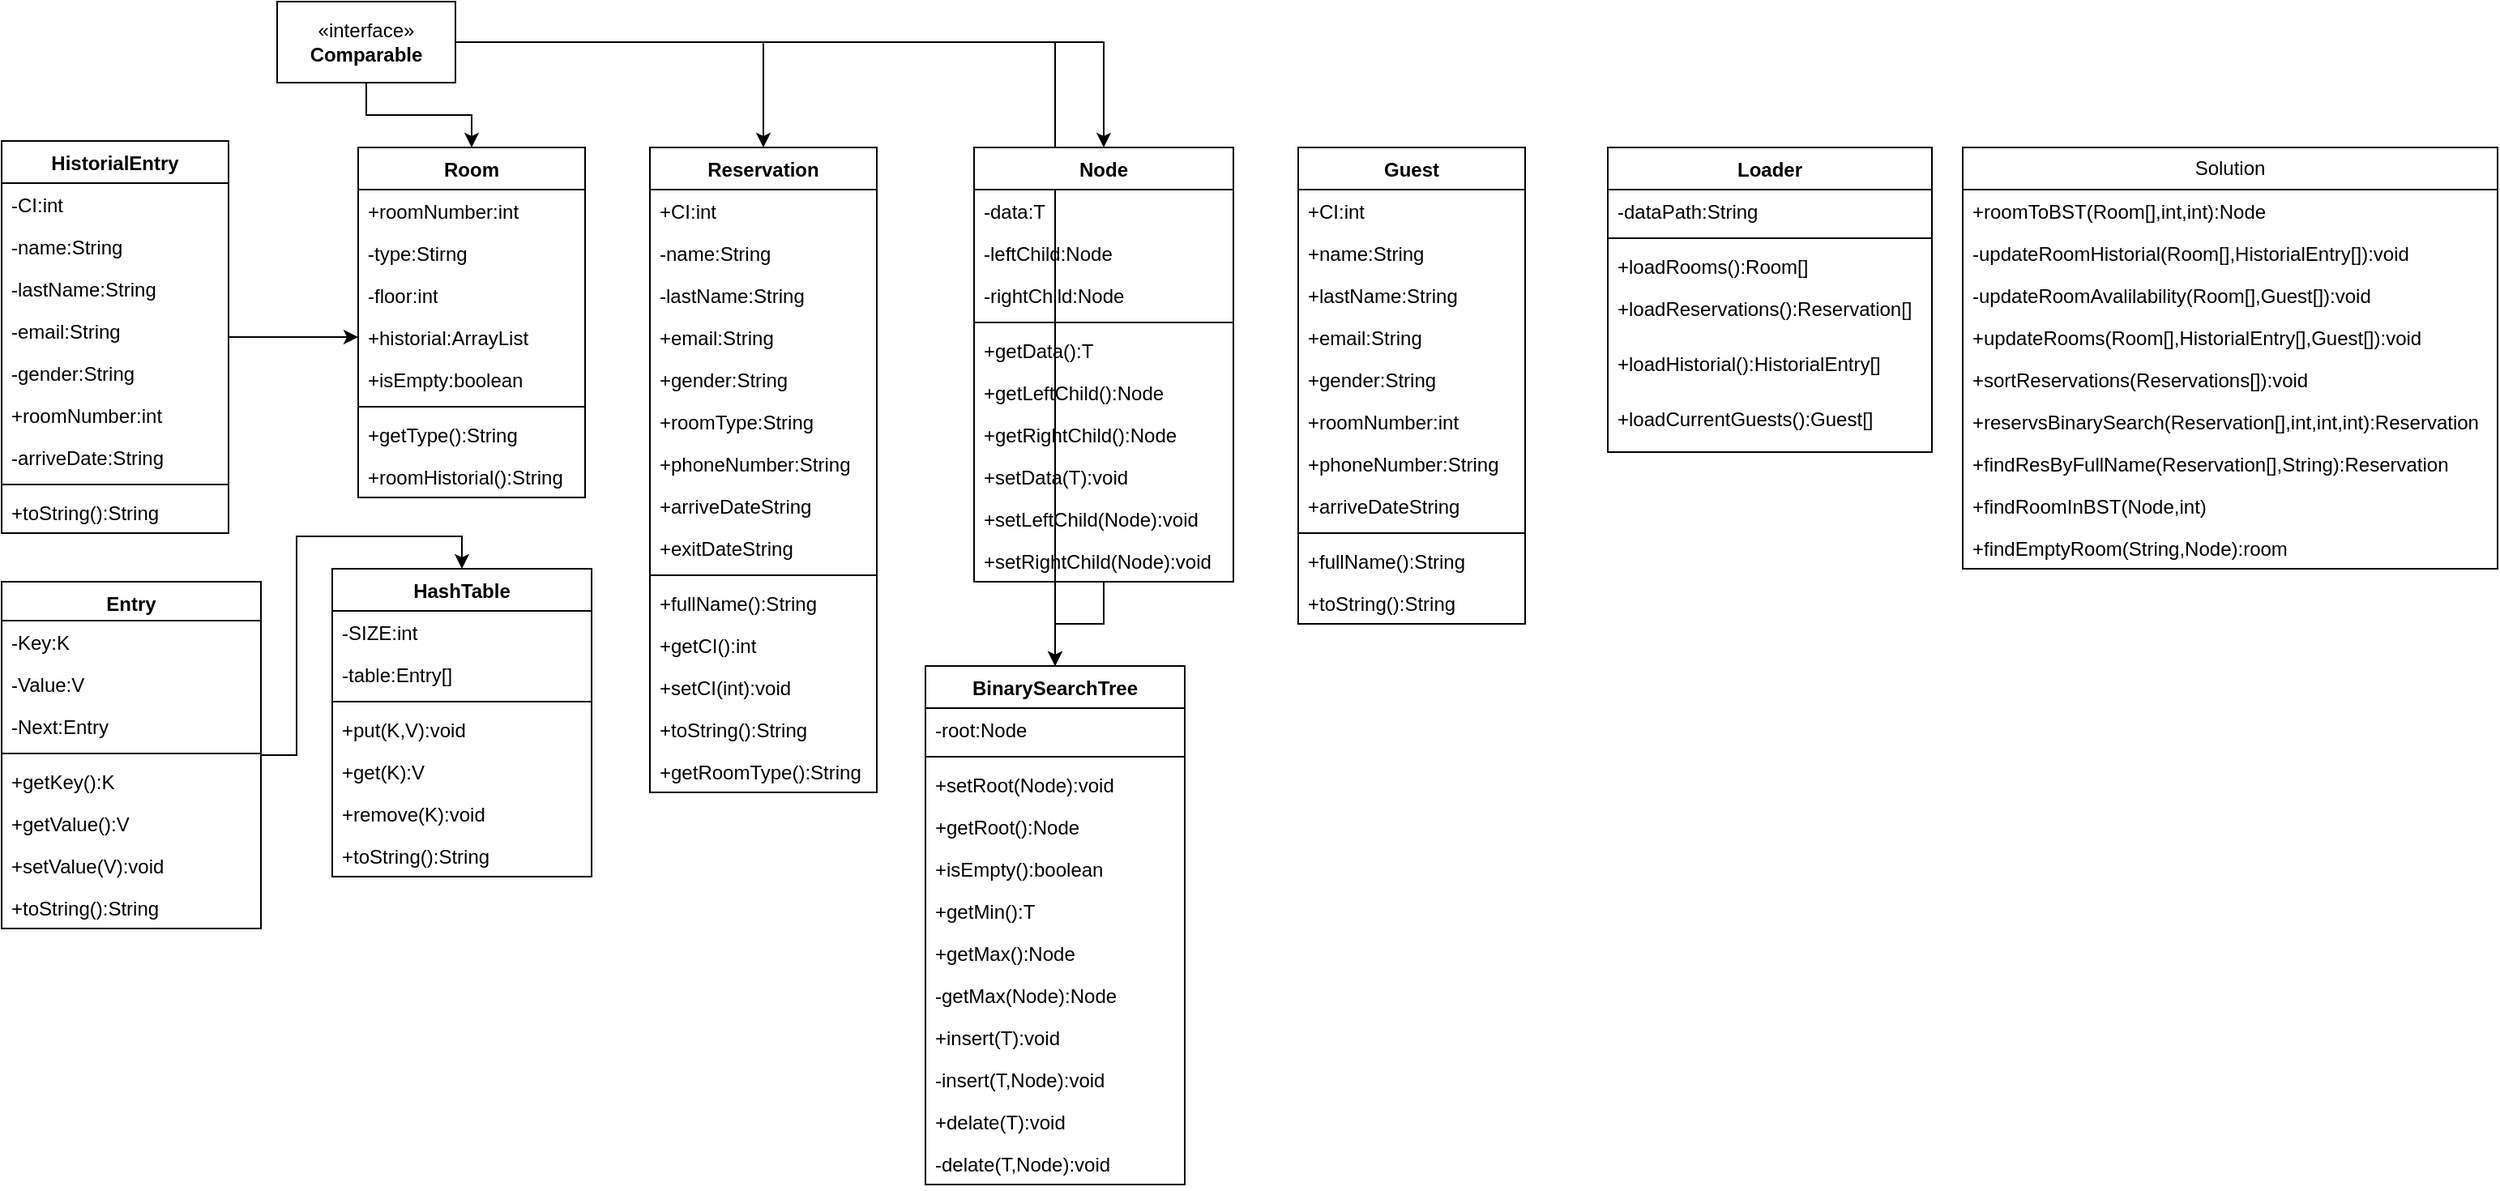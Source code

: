 <mxfile version="21.5.2" type="github">
  <diagram name="Página-1" id="9d56kvR91II5bREh-H07">
    <mxGraphModel dx="2514" dy="1291" grid="1" gridSize="10" guides="1" tooltips="1" connect="1" arrows="1" fold="1" page="1" pageScale="1" pageWidth="827" pageHeight="1169" math="0" shadow="0">
      <root>
        <mxCell id="0" />
        <mxCell id="1" parent="0" />
        <mxCell id="7iWJkJuJJ0laCZjRY4Vl-5" value="Loader" style="swimlane;fontStyle=1;align=center;verticalAlign=top;childLayout=stackLayout;horizontal=1;startSize=26;horizontalStack=0;resizeParent=1;resizeParentMax=0;resizeLast=0;collapsible=1;marginBottom=0;whiteSpace=wrap;html=1;" vertex="1" parent="1">
          <mxGeometry x="1041" y="120" width="200" height="188" as="geometry" />
        </mxCell>
        <mxCell id="7iWJkJuJJ0laCZjRY4Vl-6" value="-dataPath:String" style="text;strokeColor=none;fillColor=none;align=left;verticalAlign=top;spacingLeft=4;spacingRight=4;overflow=hidden;rotatable=0;points=[[0,0.5],[1,0.5]];portConstraint=eastwest;whiteSpace=wrap;html=1;" vertex="1" parent="7iWJkJuJJ0laCZjRY4Vl-5">
          <mxGeometry y="26" width="200" height="26" as="geometry" />
        </mxCell>
        <mxCell id="7iWJkJuJJ0laCZjRY4Vl-7" value="" style="line;strokeWidth=1;fillColor=none;align=left;verticalAlign=middle;spacingTop=-1;spacingLeft=3;spacingRight=3;rotatable=0;labelPosition=right;points=[];portConstraint=eastwest;strokeColor=inherit;" vertex="1" parent="7iWJkJuJJ0laCZjRY4Vl-5">
          <mxGeometry y="52" width="200" height="8" as="geometry" />
        </mxCell>
        <mxCell id="7iWJkJuJJ0laCZjRY4Vl-8" value="+loadRooms():Room[]" style="text;strokeColor=none;fillColor=none;align=left;verticalAlign=top;spacingLeft=4;spacingRight=4;overflow=hidden;rotatable=0;points=[[0,0.5],[1,0.5]];portConstraint=eastwest;whiteSpace=wrap;html=1;" vertex="1" parent="7iWJkJuJJ0laCZjRY4Vl-5">
          <mxGeometry y="60" width="200" height="26" as="geometry" />
        </mxCell>
        <mxCell id="7iWJkJuJJ0laCZjRY4Vl-9" value="+loadReservations():Reservation[]" style="text;strokeColor=none;fillColor=none;align=left;verticalAlign=top;spacingLeft=4;spacingRight=4;overflow=hidden;rotatable=0;points=[[0,0.5],[1,0.5]];portConstraint=eastwest;whiteSpace=wrap;html=1;" vertex="1" parent="7iWJkJuJJ0laCZjRY4Vl-5">
          <mxGeometry y="86" width="200" height="34" as="geometry" />
        </mxCell>
        <mxCell id="7iWJkJuJJ0laCZjRY4Vl-10" value="+loadHistorial():HistorialEntry[]" style="text;strokeColor=none;fillColor=none;align=left;verticalAlign=top;spacingLeft=4;spacingRight=4;overflow=hidden;rotatable=0;points=[[0,0.5],[1,0.5]];portConstraint=eastwest;whiteSpace=wrap;html=1;" vertex="1" parent="7iWJkJuJJ0laCZjRY4Vl-5">
          <mxGeometry y="120" width="200" height="34" as="geometry" />
        </mxCell>
        <mxCell id="7iWJkJuJJ0laCZjRY4Vl-11" value="+loadCurrentGuests():Guest[]" style="text;strokeColor=none;fillColor=none;align=left;verticalAlign=top;spacingLeft=4;spacingRight=4;overflow=hidden;rotatable=0;points=[[0,0.5],[1,0.5]];portConstraint=eastwest;whiteSpace=wrap;html=1;" vertex="1" parent="7iWJkJuJJ0laCZjRY4Vl-5">
          <mxGeometry y="154" width="200" height="34" as="geometry" />
        </mxCell>
        <mxCell id="7iWJkJuJJ0laCZjRY4Vl-12" value="Room" style="swimlane;fontStyle=1;align=center;verticalAlign=top;childLayout=stackLayout;horizontal=1;startSize=26;horizontalStack=0;resizeParent=1;resizeParentMax=0;resizeLast=0;collapsible=1;marginBottom=0;whiteSpace=wrap;html=1;" vertex="1" parent="1">
          <mxGeometry x="270" y="120" width="140" height="216" as="geometry" />
        </mxCell>
        <mxCell id="7iWJkJuJJ0laCZjRY4Vl-13" value="+roomNumber:int" style="text;strokeColor=none;fillColor=none;align=left;verticalAlign=top;spacingLeft=4;spacingRight=4;overflow=hidden;rotatable=0;points=[[0,0.5],[1,0.5]];portConstraint=eastwest;whiteSpace=wrap;html=1;" vertex="1" parent="7iWJkJuJJ0laCZjRY4Vl-12">
          <mxGeometry y="26" width="140" height="26" as="geometry" />
        </mxCell>
        <mxCell id="7iWJkJuJJ0laCZjRY4Vl-16" value="-type:Stirng" style="text;strokeColor=none;fillColor=none;align=left;verticalAlign=top;spacingLeft=4;spacingRight=4;overflow=hidden;rotatable=0;points=[[0,0.5],[1,0.5]];portConstraint=eastwest;whiteSpace=wrap;html=1;" vertex="1" parent="7iWJkJuJJ0laCZjRY4Vl-12">
          <mxGeometry y="52" width="140" height="26" as="geometry" />
        </mxCell>
        <mxCell id="7iWJkJuJJ0laCZjRY4Vl-17" value="-floor:int" style="text;strokeColor=none;fillColor=none;align=left;verticalAlign=top;spacingLeft=4;spacingRight=4;overflow=hidden;rotatable=0;points=[[0,0.5],[1,0.5]];portConstraint=eastwest;whiteSpace=wrap;html=1;" vertex="1" parent="7iWJkJuJJ0laCZjRY4Vl-12">
          <mxGeometry y="78" width="140" height="26" as="geometry" />
        </mxCell>
        <mxCell id="7iWJkJuJJ0laCZjRY4Vl-18" value="+historial:ArrayList" style="text;strokeColor=none;fillColor=none;align=left;verticalAlign=top;spacingLeft=4;spacingRight=4;overflow=hidden;rotatable=0;points=[[0,0.5],[1,0.5]];portConstraint=eastwest;whiteSpace=wrap;html=1;" vertex="1" parent="7iWJkJuJJ0laCZjRY4Vl-12">
          <mxGeometry y="104" width="140" height="26" as="geometry" />
        </mxCell>
        <mxCell id="7iWJkJuJJ0laCZjRY4Vl-19" value="+isEmpty:boolean" style="text;strokeColor=none;fillColor=none;align=left;verticalAlign=top;spacingLeft=4;spacingRight=4;overflow=hidden;rotatable=0;points=[[0,0.5],[1,0.5]];portConstraint=eastwest;whiteSpace=wrap;html=1;" vertex="1" parent="7iWJkJuJJ0laCZjRY4Vl-12">
          <mxGeometry y="130" width="140" height="26" as="geometry" />
        </mxCell>
        <mxCell id="7iWJkJuJJ0laCZjRY4Vl-14" value="" style="line;strokeWidth=1;fillColor=none;align=left;verticalAlign=middle;spacingTop=-1;spacingLeft=3;spacingRight=3;rotatable=0;labelPosition=right;points=[];portConstraint=eastwest;strokeColor=inherit;" vertex="1" parent="7iWJkJuJJ0laCZjRY4Vl-12">
          <mxGeometry y="156" width="140" height="8" as="geometry" />
        </mxCell>
        <mxCell id="7iWJkJuJJ0laCZjRY4Vl-20" value="+getType():String" style="text;strokeColor=none;fillColor=none;align=left;verticalAlign=top;spacingLeft=4;spacingRight=4;overflow=hidden;rotatable=0;points=[[0,0.5],[1,0.5]];portConstraint=eastwest;whiteSpace=wrap;html=1;" vertex="1" parent="7iWJkJuJJ0laCZjRY4Vl-12">
          <mxGeometry y="164" width="140" height="26" as="geometry" />
        </mxCell>
        <mxCell id="7iWJkJuJJ0laCZjRY4Vl-21" value="+roomHistorial():String" style="text;strokeColor=none;fillColor=none;align=left;verticalAlign=top;spacingLeft=4;spacingRight=4;overflow=hidden;rotatable=0;points=[[0,0.5],[1,0.5]];portConstraint=eastwest;whiteSpace=wrap;html=1;" vertex="1" parent="7iWJkJuJJ0laCZjRY4Vl-12">
          <mxGeometry y="190" width="140" height="26" as="geometry" />
        </mxCell>
        <mxCell id="7iWJkJuJJ0laCZjRY4Vl-23" style="edgeStyle=orthogonalEdgeStyle;rounded=0;orthogonalLoop=1;jettySize=auto;html=1;entryX=0.5;entryY=0;entryDx=0;entryDy=0;" edge="1" parent="1" source="7iWJkJuJJ0laCZjRY4Vl-22" target="7iWJkJuJJ0laCZjRY4Vl-12">
          <mxGeometry relative="1" as="geometry" />
        </mxCell>
        <mxCell id="7iWJkJuJJ0laCZjRY4Vl-28" style="edgeStyle=orthogonalEdgeStyle;rounded=0;orthogonalLoop=1;jettySize=auto;html=1;entryX=0.5;entryY=0;entryDx=0;entryDy=0;" edge="1" parent="1" source="7iWJkJuJJ0laCZjRY4Vl-22" target="7iWJkJuJJ0laCZjRY4Vl-24">
          <mxGeometry relative="1" as="geometry" />
        </mxCell>
        <mxCell id="7iWJkJuJJ0laCZjRY4Vl-46" style="edgeStyle=orthogonalEdgeStyle;rounded=0;orthogonalLoop=1;jettySize=auto;html=1;entryX=0.5;entryY=0;entryDx=0;entryDy=0;" edge="1" parent="1" source="7iWJkJuJJ0laCZjRY4Vl-22" target="7iWJkJuJJ0laCZjRY4Vl-42">
          <mxGeometry relative="1" as="geometry" />
        </mxCell>
        <mxCell id="TbbatcDGDW8jOOFqijv0-23" style="edgeStyle=orthogonalEdgeStyle;rounded=0;orthogonalLoop=1;jettySize=auto;html=1;" edge="1" parent="1" source="7iWJkJuJJ0laCZjRY4Vl-22" target="TbbatcDGDW8jOOFqijv0-17">
          <mxGeometry relative="1" as="geometry" />
        </mxCell>
        <mxCell id="7iWJkJuJJ0laCZjRY4Vl-22" value="«interface»&lt;br&gt;&lt;b&gt;Comparable&lt;/b&gt;" style="html=1;whiteSpace=wrap;" vertex="1" parent="1">
          <mxGeometry x="220" y="30" width="110" height="50" as="geometry" />
        </mxCell>
        <mxCell id="7iWJkJuJJ0laCZjRY4Vl-24" value="Reservation" style="swimlane;fontStyle=1;align=center;verticalAlign=top;childLayout=stackLayout;horizontal=1;startSize=26;horizontalStack=0;resizeParent=1;resizeParentMax=0;resizeLast=0;collapsible=1;marginBottom=0;whiteSpace=wrap;html=1;" vertex="1" parent="1">
          <mxGeometry x="450" y="120" width="140" height="398" as="geometry" />
        </mxCell>
        <mxCell id="7iWJkJuJJ0laCZjRY4Vl-25" value="+CI:int" style="text;strokeColor=none;fillColor=none;align=left;verticalAlign=top;spacingLeft=4;spacingRight=4;overflow=hidden;rotatable=0;points=[[0,0.5],[1,0.5]];portConstraint=eastwest;whiteSpace=wrap;html=1;" vertex="1" parent="7iWJkJuJJ0laCZjRY4Vl-24">
          <mxGeometry y="26" width="140" height="26" as="geometry" />
        </mxCell>
        <mxCell id="7iWJkJuJJ0laCZjRY4Vl-29" value="-name:String" style="text;strokeColor=none;fillColor=none;align=left;verticalAlign=top;spacingLeft=4;spacingRight=4;overflow=hidden;rotatable=0;points=[[0,0.5],[1,0.5]];portConstraint=eastwest;whiteSpace=wrap;html=1;" vertex="1" parent="7iWJkJuJJ0laCZjRY4Vl-24">
          <mxGeometry y="52" width="140" height="26" as="geometry" />
        </mxCell>
        <mxCell id="7iWJkJuJJ0laCZjRY4Vl-30" value="-lastName:String" style="text;strokeColor=none;fillColor=none;align=left;verticalAlign=top;spacingLeft=4;spacingRight=4;overflow=hidden;rotatable=0;points=[[0,0.5],[1,0.5]];portConstraint=eastwest;whiteSpace=wrap;html=1;" vertex="1" parent="7iWJkJuJJ0laCZjRY4Vl-24">
          <mxGeometry y="78" width="140" height="26" as="geometry" />
        </mxCell>
        <mxCell id="7iWJkJuJJ0laCZjRY4Vl-31" value="+email:String" style="text;strokeColor=none;fillColor=none;align=left;verticalAlign=top;spacingLeft=4;spacingRight=4;overflow=hidden;rotatable=0;points=[[0,0.5],[1,0.5]];portConstraint=eastwest;whiteSpace=wrap;html=1;" vertex="1" parent="7iWJkJuJJ0laCZjRY4Vl-24">
          <mxGeometry y="104" width="140" height="26" as="geometry" />
        </mxCell>
        <mxCell id="7iWJkJuJJ0laCZjRY4Vl-32" value="+gender:String" style="text;strokeColor=none;fillColor=none;align=left;verticalAlign=top;spacingLeft=4;spacingRight=4;overflow=hidden;rotatable=0;points=[[0,0.5],[1,0.5]];portConstraint=eastwest;whiteSpace=wrap;html=1;" vertex="1" parent="7iWJkJuJJ0laCZjRY4Vl-24">
          <mxGeometry y="130" width="140" height="26" as="geometry" />
        </mxCell>
        <mxCell id="7iWJkJuJJ0laCZjRY4Vl-33" value="+roomType:String" style="text;strokeColor=none;fillColor=none;align=left;verticalAlign=top;spacingLeft=4;spacingRight=4;overflow=hidden;rotatable=0;points=[[0,0.5],[1,0.5]];portConstraint=eastwest;whiteSpace=wrap;html=1;" vertex="1" parent="7iWJkJuJJ0laCZjRY4Vl-24">
          <mxGeometry y="156" width="140" height="26" as="geometry" />
        </mxCell>
        <mxCell id="7iWJkJuJJ0laCZjRY4Vl-34" value="+phoneNumber:String" style="text;strokeColor=none;fillColor=none;align=left;verticalAlign=top;spacingLeft=4;spacingRight=4;overflow=hidden;rotatable=0;points=[[0,0.5],[1,0.5]];portConstraint=eastwest;whiteSpace=wrap;html=1;" vertex="1" parent="7iWJkJuJJ0laCZjRY4Vl-24">
          <mxGeometry y="182" width="140" height="26" as="geometry" />
        </mxCell>
        <mxCell id="7iWJkJuJJ0laCZjRY4Vl-35" value="+arriveDateString" style="text;strokeColor=none;fillColor=none;align=left;verticalAlign=top;spacingLeft=4;spacingRight=4;overflow=hidden;rotatable=0;points=[[0,0.5],[1,0.5]];portConstraint=eastwest;whiteSpace=wrap;html=1;" vertex="1" parent="7iWJkJuJJ0laCZjRY4Vl-24">
          <mxGeometry y="208" width="140" height="26" as="geometry" />
        </mxCell>
        <mxCell id="7iWJkJuJJ0laCZjRY4Vl-36" value="+exitDateString" style="text;strokeColor=none;fillColor=none;align=left;verticalAlign=top;spacingLeft=4;spacingRight=4;overflow=hidden;rotatable=0;points=[[0,0.5],[1,0.5]];portConstraint=eastwest;whiteSpace=wrap;html=1;" vertex="1" parent="7iWJkJuJJ0laCZjRY4Vl-24">
          <mxGeometry y="234" width="140" height="26" as="geometry" />
        </mxCell>
        <mxCell id="7iWJkJuJJ0laCZjRY4Vl-26" value="" style="line;strokeWidth=1;fillColor=none;align=left;verticalAlign=middle;spacingTop=-1;spacingLeft=3;spacingRight=3;rotatable=0;labelPosition=right;points=[];portConstraint=eastwest;strokeColor=inherit;" vertex="1" parent="7iWJkJuJJ0laCZjRY4Vl-24">
          <mxGeometry y="260" width="140" height="8" as="geometry" />
        </mxCell>
        <mxCell id="7iWJkJuJJ0laCZjRY4Vl-27" value="+fullName():String" style="text;strokeColor=none;fillColor=none;align=left;verticalAlign=top;spacingLeft=4;spacingRight=4;overflow=hidden;rotatable=0;points=[[0,0.5],[1,0.5]];portConstraint=eastwest;whiteSpace=wrap;html=1;" vertex="1" parent="7iWJkJuJJ0laCZjRY4Vl-24">
          <mxGeometry y="268" width="140" height="26" as="geometry" />
        </mxCell>
        <mxCell id="7iWJkJuJJ0laCZjRY4Vl-38" value="+getCI():int" style="text;strokeColor=none;fillColor=none;align=left;verticalAlign=top;spacingLeft=4;spacingRight=4;overflow=hidden;rotatable=0;points=[[0,0.5],[1,0.5]];portConstraint=eastwest;whiteSpace=wrap;html=1;" vertex="1" parent="7iWJkJuJJ0laCZjRY4Vl-24">
          <mxGeometry y="294" width="140" height="26" as="geometry" />
        </mxCell>
        <mxCell id="7iWJkJuJJ0laCZjRY4Vl-39" value="+setCI(int):void" style="text;strokeColor=none;fillColor=none;align=left;verticalAlign=top;spacingLeft=4;spacingRight=4;overflow=hidden;rotatable=0;points=[[0,0.5],[1,0.5]];portConstraint=eastwest;whiteSpace=wrap;html=1;" vertex="1" parent="7iWJkJuJJ0laCZjRY4Vl-24">
          <mxGeometry y="320" width="140" height="26" as="geometry" />
        </mxCell>
        <mxCell id="7iWJkJuJJ0laCZjRY4Vl-40" value="+toString():String" style="text;strokeColor=none;fillColor=none;align=left;verticalAlign=top;spacingLeft=4;spacingRight=4;overflow=hidden;rotatable=0;points=[[0,0.5],[1,0.5]];portConstraint=eastwest;whiteSpace=wrap;html=1;" vertex="1" parent="7iWJkJuJJ0laCZjRY4Vl-24">
          <mxGeometry y="346" width="140" height="26" as="geometry" />
        </mxCell>
        <mxCell id="7iWJkJuJJ0laCZjRY4Vl-41" value="+getRoomType():String" style="text;strokeColor=none;fillColor=none;align=left;verticalAlign=top;spacingLeft=4;spacingRight=4;overflow=hidden;rotatable=0;points=[[0,0.5],[1,0.5]];portConstraint=eastwest;whiteSpace=wrap;html=1;" vertex="1" parent="7iWJkJuJJ0laCZjRY4Vl-24">
          <mxGeometry y="372" width="140" height="26" as="geometry" />
        </mxCell>
        <mxCell id="TbbatcDGDW8jOOFqijv0-45" style="edgeStyle=orthogonalEdgeStyle;rounded=0;orthogonalLoop=1;jettySize=auto;html=1;entryX=0.5;entryY=0;entryDx=0;entryDy=0;" edge="1" parent="1" source="7iWJkJuJJ0laCZjRY4Vl-42" target="TbbatcDGDW8jOOFqijv0-17">
          <mxGeometry relative="1" as="geometry" />
        </mxCell>
        <mxCell id="7iWJkJuJJ0laCZjRY4Vl-42" value="Node" style="swimlane;fontStyle=1;align=center;verticalAlign=top;childLayout=stackLayout;horizontal=1;startSize=26;horizontalStack=0;resizeParent=1;resizeParentMax=0;resizeLast=0;collapsible=1;marginBottom=0;whiteSpace=wrap;html=1;" vertex="1" parent="1">
          <mxGeometry x="650" y="120" width="160" height="268" as="geometry" />
        </mxCell>
        <mxCell id="7iWJkJuJJ0laCZjRY4Vl-43" value="-data:T" style="text;strokeColor=none;fillColor=none;align=left;verticalAlign=top;spacingLeft=4;spacingRight=4;overflow=hidden;rotatable=0;points=[[0,0.5],[1,0.5]];portConstraint=eastwest;whiteSpace=wrap;html=1;" vertex="1" parent="7iWJkJuJJ0laCZjRY4Vl-42">
          <mxGeometry y="26" width="160" height="26" as="geometry" />
        </mxCell>
        <mxCell id="7iWJkJuJJ0laCZjRY4Vl-47" value="-leftChild:Node" style="text;strokeColor=none;fillColor=none;align=left;verticalAlign=top;spacingLeft=4;spacingRight=4;overflow=hidden;rotatable=0;points=[[0,0.5],[1,0.5]];portConstraint=eastwest;whiteSpace=wrap;html=1;" vertex="1" parent="7iWJkJuJJ0laCZjRY4Vl-42">
          <mxGeometry y="52" width="160" height="26" as="geometry" />
        </mxCell>
        <mxCell id="7iWJkJuJJ0laCZjRY4Vl-48" value="-rightChild:Node" style="text;strokeColor=none;fillColor=none;align=left;verticalAlign=top;spacingLeft=4;spacingRight=4;overflow=hidden;rotatable=0;points=[[0,0.5],[1,0.5]];portConstraint=eastwest;whiteSpace=wrap;html=1;" vertex="1" parent="7iWJkJuJJ0laCZjRY4Vl-42">
          <mxGeometry y="78" width="160" height="26" as="geometry" />
        </mxCell>
        <mxCell id="7iWJkJuJJ0laCZjRY4Vl-44" value="" style="line;strokeWidth=1;fillColor=none;align=left;verticalAlign=middle;spacingTop=-1;spacingLeft=3;spacingRight=3;rotatable=0;labelPosition=right;points=[];portConstraint=eastwest;strokeColor=inherit;" vertex="1" parent="7iWJkJuJJ0laCZjRY4Vl-42">
          <mxGeometry y="104" width="160" height="8" as="geometry" />
        </mxCell>
        <mxCell id="7iWJkJuJJ0laCZjRY4Vl-45" value="+getData():T" style="text;strokeColor=none;fillColor=none;align=left;verticalAlign=top;spacingLeft=4;spacingRight=4;overflow=hidden;rotatable=0;points=[[0,0.5],[1,0.5]];portConstraint=eastwest;whiteSpace=wrap;html=1;" vertex="1" parent="7iWJkJuJJ0laCZjRY4Vl-42">
          <mxGeometry y="112" width="160" height="26" as="geometry" />
        </mxCell>
        <mxCell id="7iWJkJuJJ0laCZjRY4Vl-49" value="+getLeftChild():Node" style="text;strokeColor=none;fillColor=none;align=left;verticalAlign=top;spacingLeft=4;spacingRight=4;overflow=hidden;rotatable=0;points=[[0,0.5],[1,0.5]];portConstraint=eastwest;whiteSpace=wrap;html=1;" vertex="1" parent="7iWJkJuJJ0laCZjRY4Vl-42">
          <mxGeometry y="138" width="160" height="26" as="geometry" />
        </mxCell>
        <mxCell id="7iWJkJuJJ0laCZjRY4Vl-50" value="+getRightChild():Node" style="text;strokeColor=none;fillColor=none;align=left;verticalAlign=top;spacingLeft=4;spacingRight=4;overflow=hidden;rotatable=0;points=[[0,0.5],[1,0.5]];portConstraint=eastwest;whiteSpace=wrap;html=1;" vertex="1" parent="7iWJkJuJJ0laCZjRY4Vl-42">
          <mxGeometry y="164" width="160" height="26" as="geometry" />
        </mxCell>
        <mxCell id="7iWJkJuJJ0laCZjRY4Vl-51" value="+setData(T):void" style="text;strokeColor=none;fillColor=none;align=left;verticalAlign=top;spacingLeft=4;spacingRight=4;overflow=hidden;rotatable=0;points=[[0,0.5],[1,0.5]];portConstraint=eastwest;whiteSpace=wrap;html=1;" vertex="1" parent="7iWJkJuJJ0laCZjRY4Vl-42">
          <mxGeometry y="190" width="160" height="26" as="geometry" />
        </mxCell>
        <mxCell id="7iWJkJuJJ0laCZjRY4Vl-52" value="+setLeftChild(Node):void" style="text;strokeColor=none;fillColor=none;align=left;verticalAlign=top;spacingLeft=4;spacingRight=4;overflow=hidden;rotatable=0;points=[[0,0.5],[1,0.5]];portConstraint=eastwest;whiteSpace=wrap;html=1;" vertex="1" parent="7iWJkJuJJ0laCZjRY4Vl-42">
          <mxGeometry y="216" width="160" height="26" as="geometry" />
        </mxCell>
        <mxCell id="7iWJkJuJJ0laCZjRY4Vl-53" value="+setRightChild(Node):void" style="text;strokeColor=none;fillColor=none;align=left;verticalAlign=top;spacingLeft=4;spacingRight=4;overflow=hidden;rotatable=0;points=[[0,0.5],[1,0.5]];portConstraint=eastwest;whiteSpace=wrap;html=1;" vertex="1" parent="7iWJkJuJJ0laCZjRY4Vl-42">
          <mxGeometry y="242" width="160" height="26" as="geometry" />
        </mxCell>
        <mxCell id="7iWJkJuJJ0laCZjRY4Vl-91" style="edgeStyle=orthogonalEdgeStyle;rounded=0;orthogonalLoop=1;jettySize=auto;html=1;entryX=0;entryY=0.5;entryDx=0;entryDy=0;" edge="1" parent="1" source="7iWJkJuJJ0laCZjRY4Vl-55" target="7iWJkJuJJ0laCZjRY4Vl-18">
          <mxGeometry relative="1" as="geometry" />
        </mxCell>
        <mxCell id="7iWJkJuJJ0laCZjRY4Vl-55" value="HistorialEntry" style="swimlane;fontStyle=1;align=center;verticalAlign=top;childLayout=stackLayout;horizontal=1;startSize=26;horizontalStack=0;resizeParent=1;resizeParentMax=0;resizeLast=0;collapsible=1;marginBottom=0;whiteSpace=wrap;html=1;" vertex="1" parent="1">
          <mxGeometry x="50" y="116" width="140" height="242" as="geometry" />
        </mxCell>
        <mxCell id="7iWJkJuJJ0laCZjRY4Vl-56" value="-CI:int" style="text;strokeColor=none;fillColor=none;align=left;verticalAlign=top;spacingLeft=4;spacingRight=4;overflow=hidden;rotatable=0;points=[[0,0.5],[1,0.5]];portConstraint=eastwest;whiteSpace=wrap;html=1;" vertex="1" parent="7iWJkJuJJ0laCZjRY4Vl-55">
          <mxGeometry y="26" width="140" height="26" as="geometry" />
        </mxCell>
        <mxCell id="7iWJkJuJJ0laCZjRY4Vl-57" value="-name:String" style="text;strokeColor=none;fillColor=none;align=left;verticalAlign=top;spacingLeft=4;spacingRight=4;overflow=hidden;rotatable=0;points=[[0,0.5],[1,0.5]];portConstraint=eastwest;whiteSpace=wrap;html=1;" vertex="1" parent="7iWJkJuJJ0laCZjRY4Vl-55">
          <mxGeometry y="52" width="140" height="26" as="geometry" />
        </mxCell>
        <mxCell id="7iWJkJuJJ0laCZjRY4Vl-58" value="-lastName:String" style="text;strokeColor=none;fillColor=none;align=left;verticalAlign=top;spacingLeft=4;spacingRight=4;overflow=hidden;rotatable=0;points=[[0,0.5],[1,0.5]];portConstraint=eastwest;whiteSpace=wrap;html=1;" vertex="1" parent="7iWJkJuJJ0laCZjRY4Vl-55">
          <mxGeometry y="78" width="140" height="26" as="geometry" />
        </mxCell>
        <mxCell id="7iWJkJuJJ0laCZjRY4Vl-59" value="-email:String" style="text;strokeColor=none;fillColor=none;align=left;verticalAlign=top;spacingLeft=4;spacingRight=4;overflow=hidden;rotatable=0;points=[[0,0.5],[1,0.5]];portConstraint=eastwest;whiteSpace=wrap;html=1;" vertex="1" parent="7iWJkJuJJ0laCZjRY4Vl-55">
          <mxGeometry y="104" width="140" height="26" as="geometry" />
        </mxCell>
        <mxCell id="7iWJkJuJJ0laCZjRY4Vl-60" value="-gender:String" style="text;strokeColor=none;fillColor=none;align=left;verticalAlign=top;spacingLeft=4;spacingRight=4;overflow=hidden;rotatable=0;points=[[0,0.5],[1,0.5]];portConstraint=eastwest;whiteSpace=wrap;html=1;" vertex="1" parent="7iWJkJuJJ0laCZjRY4Vl-55">
          <mxGeometry y="130" width="140" height="26" as="geometry" />
        </mxCell>
        <mxCell id="7iWJkJuJJ0laCZjRY4Vl-62" value="+roomNumber:int" style="text;strokeColor=none;fillColor=none;align=left;verticalAlign=top;spacingLeft=4;spacingRight=4;overflow=hidden;rotatable=0;points=[[0,0.5],[1,0.5]];portConstraint=eastwest;whiteSpace=wrap;html=1;" vertex="1" parent="7iWJkJuJJ0laCZjRY4Vl-55">
          <mxGeometry y="156" width="140" height="26" as="geometry" />
        </mxCell>
        <mxCell id="7iWJkJuJJ0laCZjRY4Vl-63" value="-arriveDate:String" style="text;strokeColor=none;fillColor=none;align=left;verticalAlign=top;spacingLeft=4;spacingRight=4;overflow=hidden;rotatable=0;points=[[0,0.5],[1,0.5]];portConstraint=eastwest;whiteSpace=wrap;html=1;" vertex="1" parent="7iWJkJuJJ0laCZjRY4Vl-55">
          <mxGeometry y="182" width="140" height="26" as="geometry" />
        </mxCell>
        <mxCell id="7iWJkJuJJ0laCZjRY4Vl-65" value="" style="line;strokeWidth=1;fillColor=none;align=left;verticalAlign=middle;spacingTop=-1;spacingLeft=3;spacingRight=3;rotatable=0;labelPosition=right;points=[];portConstraint=eastwest;strokeColor=inherit;" vertex="1" parent="7iWJkJuJJ0laCZjRY4Vl-55">
          <mxGeometry y="208" width="140" height="8" as="geometry" />
        </mxCell>
        <mxCell id="7iWJkJuJJ0laCZjRY4Vl-69" value="+toString():String" style="text;strokeColor=none;fillColor=none;align=left;verticalAlign=top;spacingLeft=4;spacingRight=4;overflow=hidden;rotatable=0;points=[[0,0.5],[1,0.5]];portConstraint=eastwest;whiteSpace=wrap;html=1;" vertex="1" parent="7iWJkJuJJ0laCZjRY4Vl-55">
          <mxGeometry y="216" width="140" height="26" as="geometry" />
        </mxCell>
        <mxCell id="7iWJkJuJJ0laCZjRY4Vl-90" style="edgeStyle=orthogonalEdgeStyle;rounded=0;orthogonalLoop=1;jettySize=auto;html=1;entryX=0.5;entryY=0;entryDx=0;entryDy=0;" edge="1" parent="1" source="7iWJkJuJJ0laCZjRY4Vl-71" target="7iWJkJuJJ0laCZjRY4Vl-82">
          <mxGeometry relative="1" as="geometry" />
        </mxCell>
        <mxCell id="7iWJkJuJJ0laCZjRY4Vl-71" value="Entry" style="swimlane;fontStyle=1;align=center;verticalAlign=top;childLayout=stackLayout;horizontal=1;startSize=24;horizontalStack=0;resizeParent=1;resizeParentMax=0;resizeLast=0;collapsible=1;marginBottom=0;whiteSpace=wrap;html=1;" vertex="1" parent="1">
          <mxGeometry x="50" y="388" width="160" height="214" as="geometry" />
        </mxCell>
        <mxCell id="7iWJkJuJJ0laCZjRY4Vl-72" value="-Key:K" style="text;strokeColor=none;fillColor=none;align=left;verticalAlign=top;spacingLeft=4;spacingRight=4;overflow=hidden;rotatable=0;points=[[0,0.5],[1,0.5]];portConstraint=eastwest;whiteSpace=wrap;html=1;" vertex="1" parent="7iWJkJuJJ0laCZjRY4Vl-71">
          <mxGeometry y="24" width="160" height="26" as="geometry" />
        </mxCell>
        <mxCell id="7iWJkJuJJ0laCZjRY4Vl-77" value="-Value:V" style="text;strokeColor=none;fillColor=none;align=left;verticalAlign=top;spacingLeft=4;spacingRight=4;overflow=hidden;rotatable=0;points=[[0,0.5],[1,0.5]];portConstraint=eastwest;whiteSpace=wrap;html=1;" vertex="1" parent="7iWJkJuJJ0laCZjRY4Vl-71">
          <mxGeometry y="50" width="160" height="26" as="geometry" />
        </mxCell>
        <mxCell id="7iWJkJuJJ0laCZjRY4Vl-78" value="-Next:Entry" style="text;strokeColor=none;fillColor=none;align=left;verticalAlign=top;spacingLeft=4;spacingRight=4;overflow=hidden;rotatable=0;points=[[0,0.5],[1,0.5]];portConstraint=eastwest;whiteSpace=wrap;html=1;" vertex="1" parent="7iWJkJuJJ0laCZjRY4Vl-71">
          <mxGeometry y="76" width="160" height="26" as="geometry" />
        </mxCell>
        <mxCell id="7iWJkJuJJ0laCZjRY4Vl-73" value="" style="line;strokeWidth=1;fillColor=none;align=left;verticalAlign=middle;spacingTop=-1;spacingLeft=3;spacingRight=3;rotatable=0;labelPosition=right;points=[];portConstraint=eastwest;strokeColor=inherit;" vertex="1" parent="7iWJkJuJJ0laCZjRY4Vl-71">
          <mxGeometry y="102" width="160" height="8" as="geometry" />
        </mxCell>
        <mxCell id="7iWJkJuJJ0laCZjRY4Vl-74" value="+getKey():K" style="text;strokeColor=none;fillColor=none;align=left;verticalAlign=top;spacingLeft=4;spacingRight=4;overflow=hidden;rotatable=0;points=[[0,0.5],[1,0.5]];portConstraint=eastwest;whiteSpace=wrap;html=1;" vertex="1" parent="7iWJkJuJJ0laCZjRY4Vl-71">
          <mxGeometry y="110" width="160" height="26" as="geometry" />
        </mxCell>
        <mxCell id="7iWJkJuJJ0laCZjRY4Vl-79" value="+getValue():V" style="text;strokeColor=none;fillColor=none;align=left;verticalAlign=top;spacingLeft=4;spacingRight=4;overflow=hidden;rotatable=0;points=[[0,0.5],[1,0.5]];portConstraint=eastwest;whiteSpace=wrap;html=1;" vertex="1" parent="7iWJkJuJJ0laCZjRY4Vl-71">
          <mxGeometry y="136" width="160" height="26" as="geometry" />
        </mxCell>
        <mxCell id="7iWJkJuJJ0laCZjRY4Vl-81" value="+setValue(V):void" style="text;strokeColor=none;fillColor=none;align=left;verticalAlign=top;spacingLeft=4;spacingRight=4;overflow=hidden;rotatable=0;points=[[0,0.5],[1,0.5]];portConstraint=eastwest;whiteSpace=wrap;html=1;" vertex="1" parent="7iWJkJuJJ0laCZjRY4Vl-71">
          <mxGeometry y="162" width="160" height="26" as="geometry" />
        </mxCell>
        <mxCell id="7iWJkJuJJ0laCZjRY4Vl-80" value="+toString():String" style="text;strokeColor=none;fillColor=none;align=left;verticalAlign=top;spacingLeft=4;spacingRight=4;overflow=hidden;rotatable=0;points=[[0,0.5],[1,0.5]];portConstraint=eastwest;whiteSpace=wrap;html=1;" vertex="1" parent="7iWJkJuJJ0laCZjRY4Vl-71">
          <mxGeometry y="188" width="160" height="26" as="geometry" />
        </mxCell>
        <mxCell id="7iWJkJuJJ0laCZjRY4Vl-82" value="HashTable" style="swimlane;fontStyle=1;align=center;verticalAlign=top;childLayout=stackLayout;horizontal=1;startSize=26;horizontalStack=0;resizeParent=1;resizeParentMax=0;resizeLast=0;collapsible=1;marginBottom=0;whiteSpace=wrap;html=1;" vertex="1" parent="1">
          <mxGeometry x="254" y="380" width="160" height="190" as="geometry" />
        </mxCell>
        <mxCell id="7iWJkJuJJ0laCZjRY4Vl-83" value="-SIZE:int" style="text;strokeColor=none;fillColor=none;align=left;verticalAlign=top;spacingLeft=4;spacingRight=4;overflow=hidden;rotatable=0;points=[[0,0.5],[1,0.5]];portConstraint=eastwest;whiteSpace=wrap;html=1;" vertex="1" parent="7iWJkJuJJ0laCZjRY4Vl-82">
          <mxGeometry y="26" width="160" height="26" as="geometry" />
        </mxCell>
        <mxCell id="7iWJkJuJJ0laCZjRY4Vl-86" value="-table:Entry[]" style="text;strokeColor=none;fillColor=none;align=left;verticalAlign=top;spacingLeft=4;spacingRight=4;overflow=hidden;rotatable=0;points=[[0,0.5],[1,0.5]];portConstraint=eastwest;whiteSpace=wrap;html=1;" vertex="1" parent="7iWJkJuJJ0laCZjRY4Vl-82">
          <mxGeometry y="52" width="160" height="26" as="geometry" />
        </mxCell>
        <mxCell id="7iWJkJuJJ0laCZjRY4Vl-84" value="" style="line;strokeWidth=1;fillColor=none;align=left;verticalAlign=middle;spacingTop=-1;spacingLeft=3;spacingRight=3;rotatable=0;labelPosition=right;points=[];portConstraint=eastwest;strokeColor=inherit;" vertex="1" parent="7iWJkJuJJ0laCZjRY4Vl-82">
          <mxGeometry y="78" width="160" height="8" as="geometry" />
        </mxCell>
        <mxCell id="7iWJkJuJJ0laCZjRY4Vl-85" value="+put(K,V):void" style="text;strokeColor=none;fillColor=none;align=left;verticalAlign=top;spacingLeft=4;spacingRight=4;overflow=hidden;rotatable=0;points=[[0,0.5],[1,0.5]];portConstraint=eastwest;whiteSpace=wrap;html=1;" vertex="1" parent="7iWJkJuJJ0laCZjRY4Vl-82">
          <mxGeometry y="86" width="160" height="26" as="geometry" />
        </mxCell>
        <mxCell id="7iWJkJuJJ0laCZjRY4Vl-87" value="+get(K):V" style="text;strokeColor=none;fillColor=none;align=left;verticalAlign=top;spacingLeft=4;spacingRight=4;overflow=hidden;rotatable=0;points=[[0,0.5],[1,0.5]];portConstraint=eastwest;whiteSpace=wrap;html=1;" vertex="1" parent="7iWJkJuJJ0laCZjRY4Vl-82">
          <mxGeometry y="112" width="160" height="26" as="geometry" />
        </mxCell>
        <mxCell id="7iWJkJuJJ0laCZjRY4Vl-88" value="+remove(K):void" style="text;strokeColor=none;fillColor=none;align=left;verticalAlign=top;spacingLeft=4;spacingRight=4;overflow=hidden;rotatable=0;points=[[0,0.5],[1,0.5]];portConstraint=eastwest;whiteSpace=wrap;html=1;" vertex="1" parent="7iWJkJuJJ0laCZjRY4Vl-82">
          <mxGeometry y="138" width="160" height="26" as="geometry" />
        </mxCell>
        <mxCell id="7iWJkJuJJ0laCZjRY4Vl-89" value="+toString():String" style="text;strokeColor=none;fillColor=none;align=left;verticalAlign=top;spacingLeft=4;spacingRight=4;overflow=hidden;rotatable=0;points=[[0,0.5],[1,0.5]];portConstraint=eastwest;whiteSpace=wrap;html=1;" vertex="1" parent="7iWJkJuJJ0laCZjRY4Vl-82">
          <mxGeometry y="164" width="160" height="26" as="geometry" />
        </mxCell>
        <mxCell id="TbbatcDGDW8jOOFqijv0-1" value="Guest" style="swimlane;fontStyle=1;align=center;verticalAlign=top;childLayout=stackLayout;horizontal=1;startSize=26;horizontalStack=0;resizeParent=1;resizeParentMax=0;resizeLast=0;collapsible=1;marginBottom=0;whiteSpace=wrap;html=1;" vertex="1" parent="1">
          <mxGeometry x="850" y="120" width="140" height="294" as="geometry" />
        </mxCell>
        <mxCell id="TbbatcDGDW8jOOFqijv0-2" value="+CI:int" style="text;strokeColor=none;fillColor=none;align=left;verticalAlign=top;spacingLeft=4;spacingRight=4;overflow=hidden;rotatable=0;points=[[0,0.5],[1,0.5]];portConstraint=eastwest;whiteSpace=wrap;html=1;" vertex="1" parent="TbbatcDGDW8jOOFqijv0-1">
          <mxGeometry y="26" width="140" height="26" as="geometry" />
        </mxCell>
        <mxCell id="TbbatcDGDW8jOOFqijv0-3" value="+name:String" style="text;strokeColor=none;fillColor=none;align=left;verticalAlign=top;spacingLeft=4;spacingRight=4;overflow=hidden;rotatable=0;points=[[0,0.5],[1,0.5]];portConstraint=eastwest;whiteSpace=wrap;html=1;" vertex="1" parent="TbbatcDGDW8jOOFqijv0-1">
          <mxGeometry y="52" width="140" height="26" as="geometry" />
        </mxCell>
        <mxCell id="TbbatcDGDW8jOOFqijv0-4" value="+lastName:String" style="text;strokeColor=none;fillColor=none;align=left;verticalAlign=top;spacingLeft=4;spacingRight=4;overflow=hidden;rotatable=0;points=[[0,0.5],[1,0.5]];portConstraint=eastwest;whiteSpace=wrap;html=1;" vertex="1" parent="TbbatcDGDW8jOOFqijv0-1">
          <mxGeometry y="78" width="140" height="26" as="geometry" />
        </mxCell>
        <mxCell id="TbbatcDGDW8jOOFqijv0-5" value="+email:String" style="text;strokeColor=none;fillColor=none;align=left;verticalAlign=top;spacingLeft=4;spacingRight=4;overflow=hidden;rotatable=0;points=[[0,0.5],[1,0.5]];portConstraint=eastwest;whiteSpace=wrap;html=1;" vertex="1" parent="TbbatcDGDW8jOOFqijv0-1">
          <mxGeometry y="104" width="140" height="26" as="geometry" />
        </mxCell>
        <mxCell id="TbbatcDGDW8jOOFqijv0-6" value="+gender:String" style="text;strokeColor=none;fillColor=none;align=left;verticalAlign=top;spacingLeft=4;spacingRight=4;overflow=hidden;rotatable=0;points=[[0,0.5],[1,0.5]];portConstraint=eastwest;whiteSpace=wrap;html=1;" vertex="1" parent="TbbatcDGDW8jOOFqijv0-1">
          <mxGeometry y="130" width="140" height="26" as="geometry" />
        </mxCell>
        <mxCell id="TbbatcDGDW8jOOFqijv0-7" value="+roomNumber:int" style="text;strokeColor=none;fillColor=none;align=left;verticalAlign=top;spacingLeft=4;spacingRight=4;overflow=hidden;rotatable=0;points=[[0,0.5],[1,0.5]];portConstraint=eastwest;whiteSpace=wrap;html=1;" vertex="1" parent="TbbatcDGDW8jOOFqijv0-1">
          <mxGeometry y="156" width="140" height="26" as="geometry" />
        </mxCell>
        <mxCell id="TbbatcDGDW8jOOFqijv0-8" value="+phoneNumber:String" style="text;strokeColor=none;fillColor=none;align=left;verticalAlign=top;spacingLeft=4;spacingRight=4;overflow=hidden;rotatable=0;points=[[0,0.5],[1,0.5]];portConstraint=eastwest;whiteSpace=wrap;html=1;" vertex="1" parent="TbbatcDGDW8jOOFqijv0-1">
          <mxGeometry y="182" width="140" height="26" as="geometry" />
        </mxCell>
        <mxCell id="TbbatcDGDW8jOOFqijv0-9" value="+arriveDateString" style="text;strokeColor=none;fillColor=none;align=left;verticalAlign=top;spacingLeft=4;spacingRight=4;overflow=hidden;rotatable=0;points=[[0,0.5],[1,0.5]];portConstraint=eastwest;whiteSpace=wrap;html=1;" vertex="1" parent="TbbatcDGDW8jOOFqijv0-1">
          <mxGeometry y="208" width="140" height="26" as="geometry" />
        </mxCell>
        <mxCell id="TbbatcDGDW8jOOFqijv0-11" value="" style="line;strokeWidth=1;fillColor=none;align=left;verticalAlign=middle;spacingTop=-1;spacingLeft=3;spacingRight=3;rotatable=0;labelPosition=right;points=[];portConstraint=eastwest;strokeColor=inherit;" vertex="1" parent="TbbatcDGDW8jOOFqijv0-1">
          <mxGeometry y="234" width="140" height="8" as="geometry" />
        </mxCell>
        <mxCell id="TbbatcDGDW8jOOFqijv0-12" value="+fullName():String" style="text;strokeColor=none;fillColor=none;align=left;verticalAlign=top;spacingLeft=4;spacingRight=4;overflow=hidden;rotatable=0;points=[[0,0.5],[1,0.5]];portConstraint=eastwest;whiteSpace=wrap;html=1;" vertex="1" parent="TbbatcDGDW8jOOFqijv0-1">
          <mxGeometry y="242" width="140" height="26" as="geometry" />
        </mxCell>
        <mxCell id="TbbatcDGDW8jOOFqijv0-15" value="+toString():String" style="text;strokeColor=none;fillColor=none;align=left;verticalAlign=top;spacingLeft=4;spacingRight=4;overflow=hidden;rotatable=0;points=[[0,0.5],[1,0.5]];portConstraint=eastwest;whiteSpace=wrap;html=1;" vertex="1" parent="TbbatcDGDW8jOOFqijv0-1">
          <mxGeometry y="268" width="140" height="26" as="geometry" />
        </mxCell>
        <mxCell id="TbbatcDGDW8jOOFqijv0-17" value="BinarySearchTree" style="swimlane;fontStyle=1;align=center;verticalAlign=top;childLayout=stackLayout;horizontal=1;startSize=26;horizontalStack=0;resizeParent=1;resizeParentMax=0;resizeLast=0;collapsible=1;marginBottom=0;whiteSpace=wrap;html=1;" vertex="1" parent="1">
          <mxGeometry x="620" y="440" width="160" height="320" as="geometry" />
        </mxCell>
        <mxCell id="TbbatcDGDW8jOOFqijv0-18" value="-root:Node" style="text;strokeColor=none;fillColor=none;align=left;verticalAlign=top;spacingLeft=4;spacingRight=4;overflow=hidden;rotatable=0;points=[[0,0.5],[1,0.5]];portConstraint=eastwest;whiteSpace=wrap;html=1;" vertex="1" parent="TbbatcDGDW8jOOFqijv0-17">
          <mxGeometry y="26" width="160" height="26" as="geometry" />
        </mxCell>
        <mxCell id="TbbatcDGDW8jOOFqijv0-19" value="" style="line;strokeWidth=1;fillColor=none;align=left;verticalAlign=middle;spacingTop=-1;spacingLeft=3;spacingRight=3;rotatable=0;labelPosition=right;points=[];portConstraint=eastwest;strokeColor=inherit;" vertex="1" parent="TbbatcDGDW8jOOFqijv0-17">
          <mxGeometry y="52" width="160" height="8" as="geometry" />
        </mxCell>
        <mxCell id="TbbatcDGDW8jOOFqijv0-20" value="+setRoot(Node):void" style="text;strokeColor=none;fillColor=none;align=left;verticalAlign=top;spacingLeft=4;spacingRight=4;overflow=hidden;rotatable=0;points=[[0,0.5],[1,0.5]];portConstraint=eastwest;whiteSpace=wrap;html=1;" vertex="1" parent="TbbatcDGDW8jOOFqijv0-17">
          <mxGeometry y="60" width="160" height="26" as="geometry" />
        </mxCell>
        <mxCell id="TbbatcDGDW8jOOFqijv0-24" value="+getRoot():Node" style="text;strokeColor=none;fillColor=none;align=left;verticalAlign=top;spacingLeft=4;spacingRight=4;overflow=hidden;rotatable=0;points=[[0,0.5],[1,0.5]];portConstraint=eastwest;whiteSpace=wrap;html=1;" vertex="1" parent="TbbatcDGDW8jOOFqijv0-17">
          <mxGeometry y="86" width="160" height="26" as="geometry" />
        </mxCell>
        <mxCell id="TbbatcDGDW8jOOFqijv0-25" value="+isEmpty():boolean" style="text;strokeColor=none;fillColor=none;align=left;verticalAlign=top;spacingLeft=4;spacingRight=4;overflow=hidden;rotatable=0;points=[[0,0.5],[1,0.5]];portConstraint=eastwest;whiteSpace=wrap;html=1;" vertex="1" parent="TbbatcDGDW8jOOFqijv0-17">
          <mxGeometry y="112" width="160" height="26" as="geometry" />
        </mxCell>
        <mxCell id="TbbatcDGDW8jOOFqijv0-26" value="+getMin():T" style="text;strokeColor=none;fillColor=none;align=left;verticalAlign=top;spacingLeft=4;spacingRight=4;overflow=hidden;rotatable=0;points=[[0,0.5],[1,0.5]];portConstraint=eastwest;whiteSpace=wrap;html=1;" vertex="1" parent="TbbatcDGDW8jOOFqijv0-17">
          <mxGeometry y="138" width="160" height="26" as="geometry" />
        </mxCell>
        <mxCell id="TbbatcDGDW8jOOFqijv0-27" value="+getMax():Node" style="text;strokeColor=none;fillColor=none;align=left;verticalAlign=top;spacingLeft=4;spacingRight=4;overflow=hidden;rotatable=0;points=[[0,0.5],[1,0.5]];portConstraint=eastwest;whiteSpace=wrap;html=1;" vertex="1" parent="TbbatcDGDW8jOOFqijv0-17">
          <mxGeometry y="164" width="160" height="26" as="geometry" />
        </mxCell>
        <mxCell id="TbbatcDGDW8jOOFqijv0-28" value="-getMax(Node):Node" style="text;strokeColor=none;fillColor=none;align=left;verticalAlign=top;spacingLeft=4;spacingRight=4;overflow=hidden;rotatable=0;points=[[0,0.5],[1,0.5]];portConstraint=eastwest;whiteSpace=wrap;html=1;" vertex="1" parent="TbbatcDGDW8jOOFqijv0-17">
          <mxGeometry y="190" width="160" height="26" as="geometry" />
        </mxCell>
        <mxCell id="TbbatcDGDW8jOOFqijv0-29" value="+insert(T):void" style="text;strokeColor=none;fillColor=none;align=left;verticalAlign=top;spacingLeft=4;spacingRight=4;overflow=hidden;rotatable=0;points=[[0,0.5],[1,0.5]];portConstraint=eastwest;whiteSpace=wrap;html=1;" vertex="1" parent="TbbatcDGDW8jOOFqijv0-17">
          <mxGeometry y="216" width="160" height="26" as="geometry" />
        </mxCell>
        <mxCell id="TbbatcDGDW8jOOFqijv0-30" value="-insert(T,Node):void" style="text;strokeColor=none;fillColor=none;align=left;verticalAlign=top;spacingLeft=4;spacingRight=4;overflow=hidden;rotatable=0;points=[[0,0.5],[1,0.5]];portConstraint=eastwest;whiteSpace=wrap;html=1;" vertex="1" parent="TbbatcDGDW8jOOFqijv0-17">
          <mxGeometry y="242" width="160" height="26" as="geometry" />
        </mxCell>
        <mxCell id="TbbatcDGDW8jOOFqijv0-31" value="+delate(T):void" style="text;strokeColor=none;fillColor=none;align=left;verticalAlign=top;spacingLeft=4;spacingRight=4;overflow=hidden;rotatable=0;points=[[0,0.5],[1,0.5]];portConstraint=eastwest;whiteSpace=wrap;html=1;" vertex="1" parent="TbbatcDGDW8jOOFqijv0-17">
          <mxGeometry y="268" width="160" height="26" as="geometry" />
        </mxCell>
        <mxCell id="TbbatcDGDW8jOOFqijv0-32" value="-delate(T,Node):void" style="text;strokeColor=none;fillColor=none;align=left;verticalAlign=top;spacingLeft=4;spacingRight=4;overflow=hidden;rotatable=0;points=[[0,0.5],[1,0.5]];portConstraint=eastwest;whiteSpace=wrap;html=1;" vertex="1" parent="TbbatcDGDW8jOOFqijv0-17">
          <mxGeometry y="294" width="160" height="26" as="geometry" />
        </mxCell>
        <mxCell id="TbbatcDGDW8jOOFqijv0-34" value="Solution" style="swimlane;fontStyle=0;childLayout=stackLayout;horizontal=1;startSize=26;fillColor=none;horizontalStack=0;resizeParent=1;resizeParentMax=0;resizeLast=0;collapsible=1;marginBottom=0;whiteSpace=wrap;html=1;" vertex="1" parent="1">
          <mxGeometry x="1260" y="120" width="330" height="260" as="geometry" />
        </mxCell>
        <mxCell id="TbbatcDGDW8jOOFqijv0-35" value="+roomToBST(Room[],int,int):Node" style="text;strokeColor=none;fillColor=none;align=left;verticalAlign=top;spacingLeft=4;spacingRight=4;overflow=hidden;rotatable=0;points=[[0,0.5],[1,0.5]];portConstraint=eastwest;whiteSpace=wrap;html=1;" vertex="1" parent="TbbatcDGDW8jOOFqijv0-34">
          <mxGeometry y="26" width="330" height="26" as="geometry" />
        </mxCell>
        <mxCell id="TbbatcDGDW8jOOFqijv0-36" value="-updateRoomHistorial(Room[],HistorialEntry[]):void" style="text;strokeColor=none;fillColor=none;align=left;verticalAlign=top;spacingLeft=4;spacingRight=4;overflow=hidden;rotatable=0;points=[[0,0.5],[1,0.5]];portConstraint=eastwest;whiteSpace=wrap;html=1;" vertex="1" parent="TbbatcDGDW8jOOFqijv0-34">
          <mxGeometry y="52" width="330" height="26" as="geometry" />
        </mxCell>
        <mxCell id="TbbatcDGDW8jOOFqijv0-37" value="-updateRoomAvalilability(Room[],Guest[]):void" style="text;strokeColor=none;fillColor=none;align=left;verticalAlign=top;spacingLeft=4;spacingRight=4;overflow=hidden;rotatable=0;points=[[0,0.5],[1,0.5]];portConstraint=eastwest;whiteSpace=wrap;html=1;" vertex="1" parent="TbbatcDGDW8jOOFqijv0-34">
          <mxGeometry y="78" width="330" height="26" as="geometry" />
        </mxCell>
        <mxCell id="TbbatcDGDW8jOOFqijv0-39" value="+updateRooms(Room[],HistorialEntry[],Guest[]):void" style="text;strokeColor=none;fillColor=none;align=left;verticalAlign=top;spacingLeft=4;spacingRight=4;overflow=hidden;rotatable=0;points=[[0,0.5],[1,0.5]];portConstraint=eastwest;whiteSpace=wrap;html=1;" vertex="1" parent="TbbatcDGDW8jOOFqijv0-34">
          <mxGeometry y="104" width="330" height="26" as="geometry" />
        </mxCell>
        <mxCell id="TbbatcDGDW8jOOFqijv0-40" value="+sortReservations(Reservations[]):void" style="text;strokeColor=none;fillColor=none;align=left;verticalAlign=top;spacingLeft=4;spacingRight=4;overflow=hidden;rotatable=0;points=[[0,0.5],[1,0.5]];portConstraint=eastwest;whiteSpace=wrap;html=1;" vertex="1" parent="TbbatcDGDW8jOOFqijv0-34">
          <mxGeometry y="130" width="330" height="26" as="geometry" />
        </mxCell>
        <mxCell id="TbbatcDGDW8jOOFqijv0-41" value="+reservsBinarySearch(Reservation[],int,int,int):Reservation" style="text;strokeColor=none;fillColor=none;align=left;verticalAlign=top;spacingLeft=4;spacingRight=4;overflow=hidden;rotatable=0;points=[[0,0.5],[1,0.5]];portConstraint=eastwest;whiteSpace=wrap;html=1;" vertex="1" parent="TbbatcDGDW8jOOFqijv0-34">
          <mxGeometry y="156" width="330" height="26" as="geometry" />
        </mxCell>
        <mxCell id="TbbatcDGDW8jOOFqijv0-42" value="+findResByFullName(Reservation[],String):Reservation" style="text;strokeColor=none;fillColor=none;align=left;verticalAlign=top;spacingLeft=4;spacingRight=4;overflow=hidden;rotatable=0;points=[[0,0.5],[1,0.5]];portConstraint=eastwest;whiteSpace=wrap;html=1;" vertex="1" parent="TbbatcDGDW8jOOFqijv0-34">
          <mxGeometry y="182" width="330" height="26" as="geometry" />
        </mxCell>
        <mxCell id="TbbatcDGDW8jOOFqijv0-43" value="+findRoomInBST(Node,int)" style="text;strokeColor=none;fillColor=none;align=left;verticalAlign=top;spacingLeft=4;spacingRight=4;overflow=hidden;rotatable=0;points=[[0,0.5],[1,0.5]];portConstraint=eastwest;whiteSpace=wrap;html=1;" vertex="1" parent="TbbatcDGDW8jOOFqijv0-34">
          <mxGeometry y="208" width="330" height="26" as="geometry" />
        </mxCell>
        <mxCell id="TbbatcDGDW8jOOFqijv0-44" value="+findEmptyRoom(String,Node):room" style="text;strokeColor=none;fillColor=none;align=left;verticalAlign=top;spacingLeft=4;spacingRight=4;overflow=hidden;rotatable=0;points=[[0,0.5],[1,0.5]];portConstraint=eastwest;whiteSpace=wrap;html=1;" vertex="1" parent="TbbatcDGDW8jOOFqijv0-34">
          <mxGeometry y="234" width="330" height="26" as="geometry" />
        </mxCell>
      </root>
    </mxGraphModel>
  </diagram>
</mxfile>
